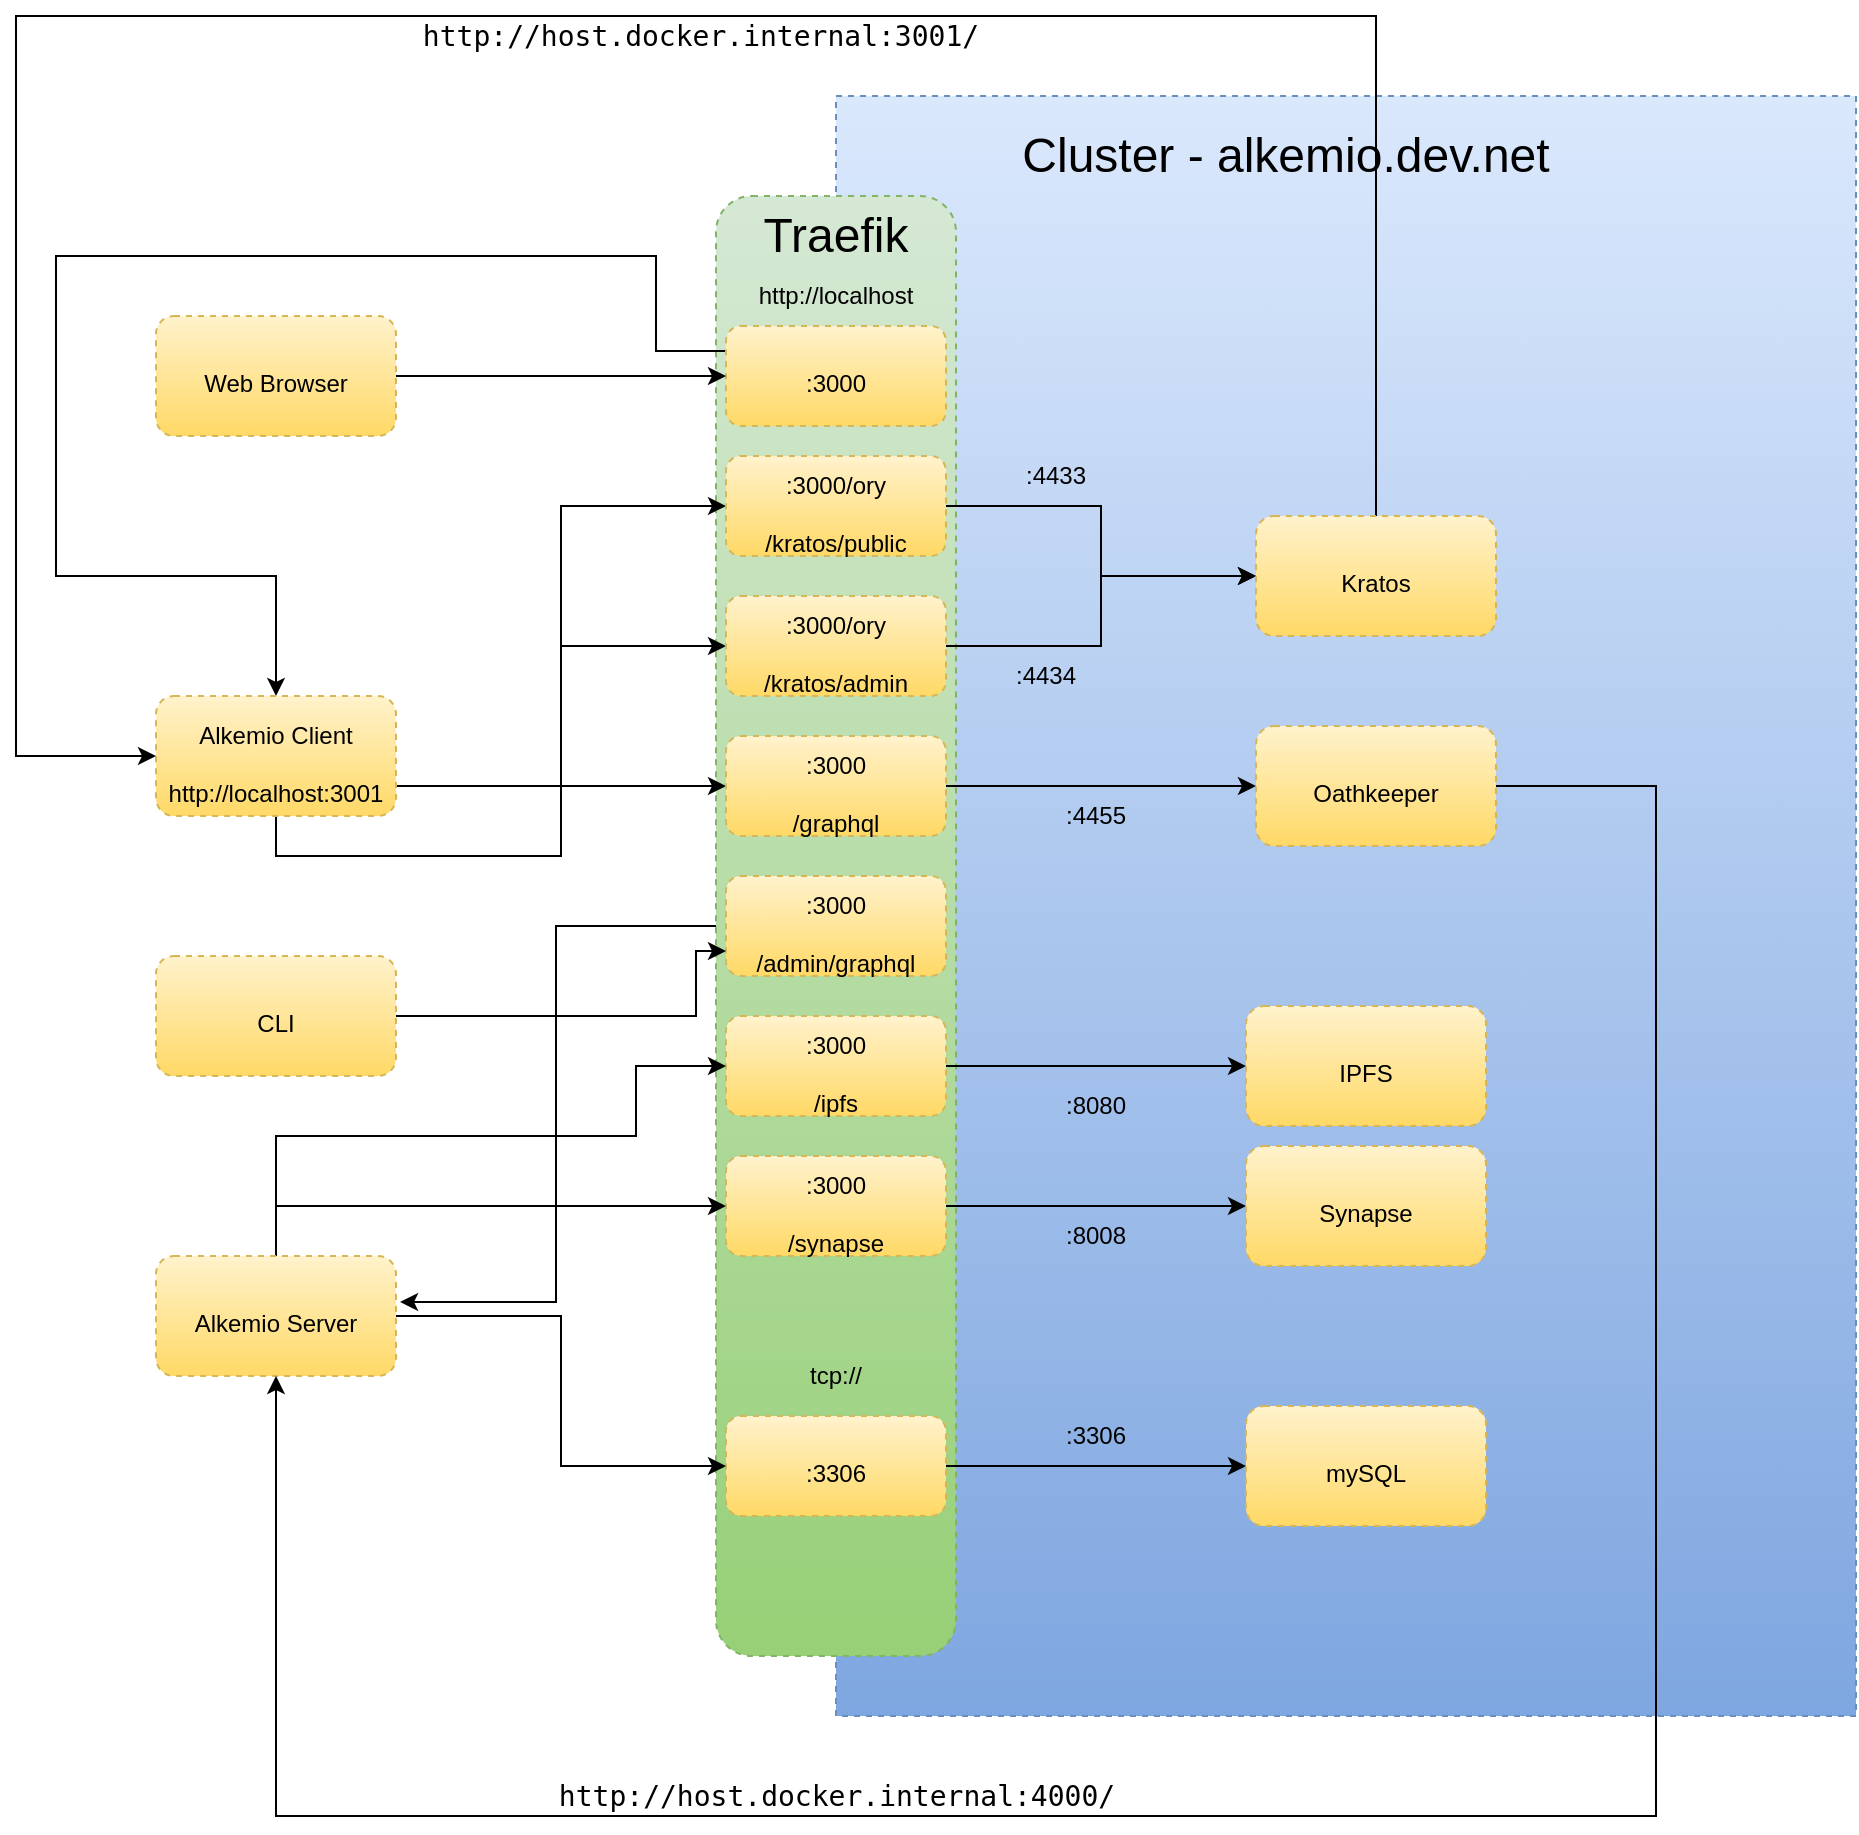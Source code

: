<mxfile>
    <diagram id="nn3-Gu5OV_HttQ-4sAAl" name="Page-1">
        <mxGraphModel dx="1323" dy="771" grid="1" gridSize="10" guides="1" tooltips="1" connect="1" arrows="1" fold="1" page="1" pageScale="1" pageWidth="850" pageHeight="1100" math="0" shadow="0">
            <root>
                <mxCell id="0"/>
                <mxCell id="1" parent="0"/>
                <mxCell id="3" value="" style="rounded=0;whiteSpace=wrap;html=1;dashed=1;fillColor=#dae8fc;strokeColor=#6c8ebf;gradientColor=#7ea6e0;" parent="1" vertex="1">
                    <mxGeometry x="100" y="50" width="510" height="810" as="geometry"/>
                </mxCell>
                <mxCell id="4" value="Cluster - alkemio.dev.net" style="text;html=1;strokeColor=none;fillColor=none;align=center;verticalAlign=middle;whiteSpace=wrap;rounded=0;dashed=1;fontSize=24;fontColor=#000000;" parent="1" vertex="1">
                    <mxGeometry x="120" y="60" width="410" height="40" as="geometry"/>
                </mxCell>
                <mxCell id="34" style="edgeStyle=orthogonalEdgeStyle;rounded=0;orthogonalLoop=1;jettySize=auto;html=1;exitX=0;exitY=0.5;exitDx=0;exitDy=0;entryX=1.017;entryY=0.383;entryDx=0;entryDy=0;entryPerimeter=0;" edge="1" parent="1" source="5" target="30">
                    <mxGeometry relative="1" as="geometry">
                        <mxPoint x="-40" y="465" as="targetPoint"/>
                    </mxGeometry>
                </mxCell>
                <mxCell id="5" value="" style="rounded=1;whiteSpace=wrap;html=1;dashed=1;fontSize=24;gradientColor=#97d077;fillColor=#d5e8d4;strokeColor=#82b366;" parent="1" vertex="1">
                    <mxGeometry x="40" y="100" width="120" height="730" as="geometry"/>
                </mxCell>
                <mxCell id="6" value="Traefik" style="text;html=1;strokeColor=none;fillColor=none;align=center;verticalAlign=middle;whiteSpace=wrap;rounded=0;dashed=1;fontSize=24;fontColor=#000000;" parent="1" vertex="1">
                    <mxGeometry x="55" y="100" width="90" height="40" as="geometry"/>
                </mxCell>
                <mxCell id="65" style="edgeStyle=orthogonalEdgeStyle;rounded=0;orthogonalLoop=1;jettySize=auto;html=1;exitX=0;exitY=0.25;exitDx=0;exitDy=0;entryX=0.5;entryY=0;entryDx=0;entryDy=0;" edge="1" parent="1" source="7" target="9">
                    <mxGeometry relative="1" as="geometry">
                        <mxPoint x="-280" y="130" as="targetPoint"/>
                        <Array as="points">
                            <mxPoint x="10" y="178"/>
                            <mxPoint x="10" y="130"/>
                            <mxPoint x="-290" y="130"/>
                            <mxPoint x="-290" y="290"/>
                            <mxPoint x="-180" y="290"/>
                        </Array>
                    </mxGeometry>
                </mxCell>
                <mxCell id="7" value="&lt;font color=&quot;#000000&quot; style=&quot;font-size: 12px&quot;&gt;:3000&lt;br&gt;&lt;/font&gt;" style="rounded=1;whiteSpace=wrap;html=1;dashed=1;fontSize=24;gradientColor=#ffd966;fillColor=#fff2cc;strokeColor=#d6b656;" parent="1" vertex="1">
                    <mxGeometry x="45" y="165" width="110" height="50" as="geometry"/>
                </mxCell>
                <mxCell id="40" style="edgeStyle=orthogonalEdgeStyle;rounded=0;orthogonalLoop=1;jettySize=auto;html=1;exitX=0.5;exitY=1;exitDx=0;exitDy=0;entryX=0;entryY=0.5;entryDx=0;entryDy=0;" edge="1" parent="1" source="9" target="18">
                    <mxGeometry relative="1" as="geometry"/>
                </mxCell>
                <mxCell id="41" style="edgeStyle=orthogonalEdgeStyle;rounded=0;orthogonalLoop=1;jettySize=auto;html=1;exitX=0.5;exitY=1;exitDx=0;exitDy=0;entryX=0;entryY=0.5;entryDx=0;entryDy=0;" edge="1" parent="1" source="9" target="20">
                    <mxGeometry relative="1" as="geometry"/>
                </mxCell>
                <mxCell id="42" style="edgeStyle=orthogonalEdgeStyle;rounded=0;orthogonalLoop=1;jettySize=auto;html=1;exitX=1;exitY=0.75;exitDx=0;exitDy=0;entryX=0;entryY=0.5;entryDx=0;entryDy=0;" edge="1" parent="1" source="9" target="21">
                    <mxGeometry relative="1" as="geometry"/>
                </mxCell>
                <mxCell id="9" value="&lt;font style=&quot;font-size: 12px&quot; color=&quot;#000000&quot;&gt;Alkemio Client&lt;br&gt;http://localhost:3001&lt;br&gt;&lt;/font&gt;" style="rounded=1;whiteSpace=wrap;html=1;dashed=1;fontSize=24;gradientColor=#ffd966;fillColor=#fff2cc;strokeColor=#d6b656;" parent="1" vertex="1">
                    <mxGeometry x="-240" y="350" width="120" height="60" as="geometry"/>
                </mxCell>
                <mxCell id="14" style="edgeStyle=orthogonalEdgeStyle;rounded=0;orthogonalLoop=1;jettySize=auto;html=1;exitX=1;exitY=0.5;exitDx=0;exitDy=0;entryX=0;entryY=0.5;entryDx=0;entryDy=0;fontSize=24;fontColor=#000000;" parent="1" source="12" target="7" edge="1">
                    <mxGeometry relative="1" as="geometry"/>
                </mxCell>
                <mxCell id="12" value="&lt;font style=&quot;font-size: 12px&quot; color=&quot;#000000&quot;&gt;Web Browser&lt;br&gt;&lt;/font&gt;" style="rounded=1;whiteSpace=wrap;html=1;dashed=1;fontSize=24;gradientColor=#ffd966;fillColor=#fff2cc;strokeColor=#d6b656;" parent="1" vertex="1">
                    <mxGeometry x="-240" y="160" width="120" height="60" as="geometry"/>
                </mxCell>
                <mxCell id="52" style="edgeStyle=orthogonalEdgeStyle;rounded=0;orthogonalLoop=1;jettySize=auto;html=1;exitX=1;exitY=0.5;exitDx=0;exitDy=0;entryX=0;entryY=0.5;entryDx=0;entryDy=0;" edge="1" parent="1" source="18" target="51">
                    <mxGeometry relative="1" as="geometry"/>
                </mxCell>
                <mxCell id="18" value="&lt;font color=&quot;#000000&quot; style=&quot;font-size: 12px&quot;&gt;:3000/ory&lt;br&gt;/kratos/public&lt;br&gt;&lt;/font&gt;" style="rounded=1;whiteSpace=wrap;html=1;dashed=1;fontSize=24;gradientColor=#ffd966;fillColor=#fff2cc;strokeColor=#d6b656;" parent="1" vertex="1">
                    <mxGeometry x="45" y="230" width="110" height="50" as="geometry"/>
                </mxCell>
                <mxCell id="19" value="http://localhost" style="text;html=1;strokeColor=none;fillColor=none;align=center;verticalAlign=middle;whiteSpace=wrap;rounded=0;dashed=1;fontSize=12;fontColor=#000000;" parent="1" vertex="1">
                    <mxGeometry x="80" y="140" width="40" height="20" as="geometry"/>
                </mxCell>
                <mxCell id="53" style="edgeStyle=orthogonalEdgeStyle;rounded=0;orthogonalLoop=1;jettySize=auto;html=1;exitX=1;exitY=0.5;exitDx=0;exitDy=0;entryX=0;entryY=0.5;entryDx=0;entryDy=0;" edge="1" parent="1" source="20" target="51">
                    <mxGeometry relative="1" as="geometry"/>
                </mxCell>
                <mxCell id="20" value="&lt;font color=&quot;#000000&quot; style=&quot;font-size: 12px&quot;&gt;:3000/ory&lt;br&gt;/kratos/admin&lt;br&gt;&lt;/font&gt;" style="rounded=1;whiteSpace=wrap;html=1;dashed=1;fontSize=24;gradientColor=#ffd966;fillColor=#fff2cc;strokeColor=#d6b656;" parent="1" vertex="1">
                    <mxGeometry x="45" y="300" width="110" height="50" as="geometry"/>
                </mxCell>
                <mxCell id="56" style="edgeStyle=orthogonalEdgeStyle;rounded=0;orthogonalLoop=1;jettySize=auto;html=1;exitX=1;exitY=0.5;exitDx=0;exitDy=0;entryX=0;entryY=0.5;entryDx=0;entryDy=0;" edge="1" parent="1" source="21" target="50">
                    <mxGeometry relative="1" as="geometry"/>
                </mxCell>
                <mxCell id="21" value="&lt;font color=&quot;#000000&quot; style=&quot;font-size: 12px&quot;&gt;:3000&lt;br&gt;/graphql&lt;br&gt;&lt;/font&gt;" style="rounded=1;whiteSpace=wrap;html=1;dashed=1;fontSize=24;gradientColor=#ffd966;fillColor=#fff2cc;strokeColor=#d6b656;" parent="1" vertex="1">
                    <mxGeometry x="45" y="370" width="110" height="50" as="geometry"/>
                </mxCell>
                <mxCell id="22" value="&lt;font color=&quot;#000000&quot; style=&quot;font-size: 12px&quot;&gt;:3000&lt;br&gt;/admin/graphql&lt;br&gt;&lt;/font&gt;" style="rounded=1;whiteSpace=wrap;html=1;dashed=1;fontSize=24;gradientColor=#ffd966;fillColor=#fff2cc;strokeColor=#d6b656;" parent="1" vertex="1">
                    <mxGeometry x="45" y="440" width="110" height="50" as="geometry"/>
                </mxCell>
                <mxCell id="48" style="edgeStyle=orthogonalEdgeStyle;rounded=0;orthogonalLoop=1;jettySize=auto;html=1;exitX=1;exitY=0.5;exitDx=0;exitDy=0;entryX=0;entryY=0.5;entryDx=0;entryDy=0;" edge="1" parent="1" source="23" target="29">
                    <mxGeometry relative="1" as="geometry"/>
                </mxCell>
                <mxCell id="23" value="&lt;font color=&quot;#000000&quot; style=&quot;font-size: 12px&quot;&gt;:3000&lt;br&gt;/ipfs&lt;br&gt;&lt;/font&gt;" style="rounded=1;whiteSpace=wrap;html=1;dashed=1;fontSize=24;gradientColor=#ffd966;fillColor=#fff2cc;strokeColor=#d6b656;" vertex="1" parent="1">
                    <mxGeometry x="45" y="510" width="110" height="50" as="geometry"/>
                </mxCell>
                <mxCell id="49" style="edgeStyle=orthogonalEdgeStyle;rounded=0;orthogonalLoop=1;jettySize=auto;html=1;exitX=1;exitY=0.5;exitDx=0;exitDy=0;entryX=0;entryY=0.5;entryDx=0;entryDy=0;" edge="1" parent="1" source="24" target="28">
                    <mxGeometry relative="1" as="geometry"/>
                </mxCell>
                <mxCell id="24" value="&lt;font color=&quot;#000000&quot; style=&quot;font-size: 12px&quot;&gt;:3000&lt;br&gt;/synapse&lt;br&gt;&lt;/font&gt;" style="rounded=1;whiteSpace=wrap;html=1;dashed=1;fontSize=24;gradientColor=#ffd966;fillColor=#fff2cc;strokeColor=#d6b656;" vertex="1" parent="1">
                    <mxGeometry x="45" y="580" width="110" height="50" as="geometry"/>
                </mxCell>
                <mxCell id="47" style="edgeStyle=orthogonalEdgeStyle;rounded=0;orthogonalLoop=1;jettySize=auto;html=1;exitX=1;exitY=0.5;exitDx=0;exitDy=0;entryX=0;entryY=0.5;entryDx=0;entryDy=0;" edge="1" parent="1" source="26" target="46">
                    <mxGeometry relative="1" as="geometry"/>
                </mxCell>
                <mxCell id="26" value="&lt;font color=&quot;#000000&quot; style=&quot;font-size: 12px&quot;&gt;:3306&lt;br&gt;&lt;/font&gt;" style="rounded=1;whiteSpace=wrap;html=1;dashed=1;fontSize=24;gradientColor=#ffd966;fillColor=#fff2cc;strokeColor=#d6b656;" vertex="1" parent="1">
                    <mxGeometry x="45" y="710" width="110" height="50" as="geometry"/>
                </mxCell>
                <mxCell id="27" value="tcp://" style="text;html=1;strokeColor=none;fillColor=none;align=center;verticalAlign=middle;whiteSpace=wrap;rounded=0;dashed=1;fontSize=12;fontColor=#000000;" vertex="1" parent="1">
                    <mxGeometry x="80" y="680" width="40" height="20" as="geometry"/>
                </mxCell>
                <mxCell id="28" value="&lt;font style=&quot;font-size: 12px&quot; color=&quot;#000000&quot;&gt;Synapse&lt;br&gt;&lt;/font&gt;" style="rounded=1;whiteSpace=wrap;html=1;dashed=1;fontSize=24;gradientColor=#ffd966;fillColor=#fff2cc;strokeColor=#d6b656;" vertex="1" parent="1">
                    <mxGeometry x="305" y="575" width="120" height="60" as="geometry"/>
                </mxCell>
                <mxCell id="29" value="&lt;font style=&quot;font-size: 12px&quot; color=&quot;#000000&quot;&gt;IPFS&lt;br&gt;&lt;/font&gt;" style="rounded=1;whiteSpace=wrap;html=1;dashed=1;fontSize=24;gradientColor=#ffd966;fillColor=#fff2cc;strokeColor=#d6b656;" vertex="1" parent="1">
                    <mxGeometry x="305" y="505" width="120" height="60" as="geometry"/>
                </mxCell>
                <mxCell id="31" style="edgeStyle=orthogonalEdgeStyle;rounded=0;orthogonalLoop=1;jettySize=auto;html=1;exitX=1;exitY=0.5;exitDx=0;exitDy=0;entryX=0;entryY=0.5;entryDx=0;entryDy=0;" edge="1" parent="1" source="30" target="26">
                    <mxGeometry relative="1" as="geometry"/>
                </mxCell>
                <mxCell id="76" style="edgeStyle=orthogonalEdgeStyle;rounded=0;orthogonalLoop=1;jettySize=auto;html=1;exitX=0.5;exitY=0;exitDx=0;exitDy=0;entryX=0;entryY=0.5;entryDx=0;entryDy=0;fontColor=#FFFFFF;" edge="1" parent="1" source="30" target="24">
                    <mxGeometry relative="1" as="geometry"/>
                </mxCell>
                <mxCell id="77" style="edgeStyle=orthogonalEdgeStyle;rounded=0;orthogonalLoop=1;jettySize=auto;html=1;exitX=0.5;exitY=0;exitDx=0;exitDy=0;entryX=0;entryY=0.5;entryDx=0;entryDy=0;fontColor=#FFFFFF;" edge="1" parent="1" source="30" target="23">
                    <mxGeometry relative="1" as="geometry">
                        <Array as="points">
                            <mxPoint x="-180" y="570"/>
                            <mxPoint y="570"/>
                            <mxPoint y="535"/>
                        </Array>
                    </mxGeometry>
                </mxCell>
                <mxCell id="30" value="&lt;font style=&quot;font-size: 12px&quot; color=&quot;#000000&quot;&gt;Alkemio Server&lt;br&gt;&lt;/font&gt;" style="rounded=1;whiteSpace=wrap;html=1;dashed=1;fontSize=24;gradientColor=#ffd966;fillColor=#fff2cc;strokeColor=#d6b656;" vertex="1" parent="1">
                    <mxGeometry x="-240" y="630" width="120" height="60" as="geometry"/>
                </mxCell>
                <mxCell id="46" value="&lt;font style=&quot;font-size: 12px&quot; color=&quot;#000000&quot;&gt;mySQL&lt;br&gt;&lt;/font&gt;" style="rounded=1;whiteSpace=wrap;html=1;dashed=1;fontSize=24;gradientColor=#ffd966;fillColor=#fff2cc;strokeColor=#d6b656;" vertex="1" parent="1">
                    <mxGeometry x="305" y="705" width="120" height="60" as="geometry"/>
                </mxCell>
                <mxCell id="59" style="edgeStyle=orthogonalEdgeStyle;rounded=0;orthogonalLoop=1;jettySize=auto;html=1;exitX=1;exitY=0.5;exitDx=0;exitDy=0;entryX=0.5;entryY=1;entryDx=0;entryDy=0;" edge="1" parent="1" source="50" target="30">
                    <mxGeometry relative="1" as="geometry">
                        <Array as="points">
                            <mxPoint x="510" y="395"/>
                            <mxPoint x="510" y="910"/>
                            <mxPoint x="-180" y="910"/>
                        </Array>
                    </mxGeometry>
                </mxCell>
                <mxCell id="50" value="&lt;font style=&quot;font-size: 12px&quot; color=&quot;#000000&quot;&gt;Oathkeeper&lt;br&gt;&lt;/font&gt;" style="rounded=1;whiteSpace=wrap;html=1;dashed=1;fontSize=24;gradientColor=#ffd966;fillColor=#fff2cc;strokeColor=#d6b656;" vertex="1" parent="1">
                    <mxGeometry x="310" y="365" width="120" height="60" as="geometry"/>
                </mxCell>
                <mxCell id="64" style="edgeStyle=orthogonalEdgeStyle;rounded=0;orthogonalLoop=1;jettySize=auto;html=1;exitX=0.5;exitY=0;exitDx=0;exitDy=0;entryX=0;entryY=0.5;entryDx=0;entryDy=0;" edge="1" parent="1" source="51" target="9">
                    <mxGeometry relative="1" as="geometry">
                        <Array as="points">
                            <mxPoint x="370" y="10"/>
                            <mxPoint x="-310" y="10"/>
                            <mxPoint x="-310" y="380"/>
                        </Array>
                    </mxGeometry>
                </mxCell>
                <mxCell id="51" value="&lt;font style=&quot;font-size: 12px&quot; color=&quot;#000000&quot;&gt;Kratos&lt;br&gt;&lt;/font&gt;" style="rounded=1;whiteSpace=wrap;html=1;dashed=1;fontSize=24;gradientColor=#ffd966;fillColor=#fff2cc;strokeColor=#d6b656;" vertex="1" parent="1">
                    <mxGeometry x="310" y="260" width="120" height="60" as="geometry"/>
                </mxCell>
                <mxCell id="54" value=":4433" style="text;html=1;strokeColor=none;fillColor=none;align=center;verticalAlign=middle;whiteSpace=wrap;rounded=0;dashed=1;fontSize=12;fontColor=#000000;" vertex="1" parent="1">
                    <mxGeometry x="190" y="230" width="40" height="20" as="geometry"/>
                </mxCell>
                <mxCell id="55" value=":4434" style="text;html=1;strokeColor=none;fillColor=none;align=center;verticalAlign=middle;whiteSpace=wrap;rounded=0;dashed=1;fontSize=12;fontColor=#000000;" vertex="1" parent="1">
                    <mxGeometry x="185" y="330" width="40" height="20" as="geometry"/>
                </mxCell>
                <mxCell id="57" value=":4455" style="text;html=1;strokeColor=none;fillColor=none;align=center;verticalAlign=middle;whiteSpace=wrap;rounded=0;dashed=1;fontSize=12;fontColor=#000000;" vertex="1" parent="1">
                    <mxGeometry x="210" y="400" width="40" height="20" as="geometry"/>
                </mxCell>
                <mxCell id="67" style="edgeStyle=orthogonalEdgeStyle;rounded=0;orthogonalLoop=1;jettySize=auto;html=1;exitX=1;exitY=0.5;exitDx=0;exitDy=0;entryX=0;entryY=0.75;entryDx=0;entryDy=0;" edge="1" parent="1" source="66" target="22">
                    <mxGeometry relative="1" as="geometry">
                        <Array as="points">
                            <mxPoint x="30" y="510"/>
                            <mxPoint x="30" y="478"/>
                        </Array>
                    </mxGeometry>
                </mxCell>
                <mxCell id="66" value="&lt;font style=&quot;font-size: 12px&quot; color=&quot;#000000&quot;&gt;CLI&lt;br&gt;&lt;/font&gt;" style="rounded=1;whiteSpace=wrap;html=1;dashed=1;fontSize=24;gradientColor=#ffd966;fillColor=#fff2cc;strokeColor=#d6b656;" vertex="1" parent="1">
                    <mxGeometry x="-240" y="480" width="120" height="60" as="geometry"/>
                </mxCell>
                <mxCell id="68" value=":8080" style="text;html=1;strokeColor=none;fillColor=none;align=center;verticalAlign=middle;whiteSpace=wrap;rounded=0;dashed=1;fontSize=12;fontColor=#000000;" vertex="1" parent="1">
                    <mxGeometry x="210" y="545" width="40" height="20" as="geometry"/>
                </mxCell>
                <mxCell id="69" value=":8008" style="text;html=1;strokeColor=none;fillColor=none;align=center;verticalAlign=middle;whiteSpace=wrap;rounded=0;dashed=1;fontSize=12;fontColor=#000000;" vertex="1" parent="1">
                    <mxGeometry x="210" y="610" width="40" height="20" as="geometry"/>
                </mxCell>
                <mxCell id="70" value=":3306" style="text;html=1;strokeColor=none;fillColor=none;align=center;verticalAlign=middle;whiteSpace=wrap;rounded=0;dashed=1;fontSize=12;fontColor=#000000;" vertex="1" parent="1">
                    <mxGeometry x="210" y="710" width="40" height="20" as="geometry"/>
                </mxCell>
                <mxCell id="71" value="&lt;div style=&quot;font-family: &amp;#34;droid sans mono&amp;#34; , monospace , monospace , &amp;#34;droid sans fallback&amp;#34; ; font-size: 14px ; line-height: 19px&quot;&gt;&lt;font color=&quot;#000000&quot;&gt;http://host.docker.internal:4000/&lt;/font&gt;&lt;/div&gt;" style="text;html=1;strokeColor=none;fillColor=none;align=center;verticalAlign=middle;whiteSpace=wrap;rounded=0;dashed=1;fontSize=12;fontColor=#FFFFFF;" vertex="1" parent="1">
                    <mxGeometry x="-72.5" y="890" width="345" height="20" as="geometry"/>
                </mxCell>
                <mxCell id="73" value="&lt;div style=&quot;font-family: &amp;#34;droid sans mono&amp;#34; , monospace , monospace , &amp;#34;droid sans fallback&amp;#34; ; font-size: 14px ; line-height: 19px&quot;&gt;&lt;font color=&quot;#000000&quot;&gt;http://host.docker.internal:3001/&lt;/font&gt;&lt;/div&gt;" style="text;html=1;strokeColor=none;fillColor=none;align=center;verticalAlign=middle;whiteSpace=wrap;rounded=0;dashed=1;fontSize=12;fontColor=#FFFFFF;" vertex="1" parent="1">
                    <mxGeometry x="-140" y="10" width="345" height="20" as="geometry"/>
                </mxCell>
            </root>
        </mxGraphModel>
    </diagram>
</mxfile>